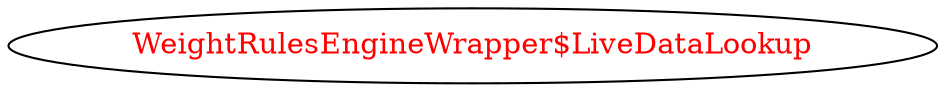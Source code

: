 digraph dependencyGraph {
 concentrate=true;
 ranksep="2.0";
 rankdir="LR"; 
 splines="ortho";
"WeightRulesEngineWrapper$LiveDataLookup" [fontcolor="red"];
}
